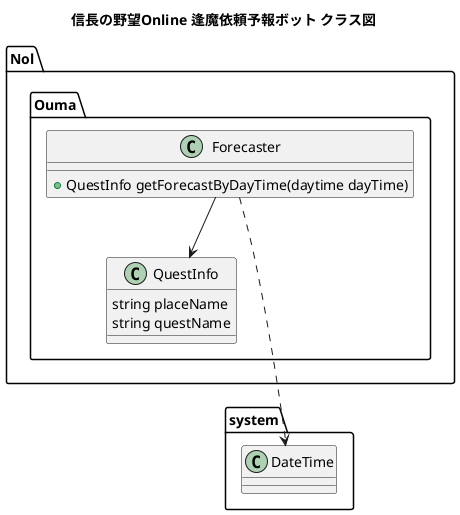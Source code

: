 @startuml

title 信長の野望Online 逢魔依頼予報ボット クラス図

namespace system {
  class DateTime
}

namespace Nol {
  namespace Ouma {
    class QuestInfo {
      string placeName
      string questName
    }

    class Forecaster {
      +QuestInfo getForecastByDayTime(daytime dayTime)
    }

    Forecaster --> QuestInfo

    Forecaster ...> DateTime
  }

@enduml

